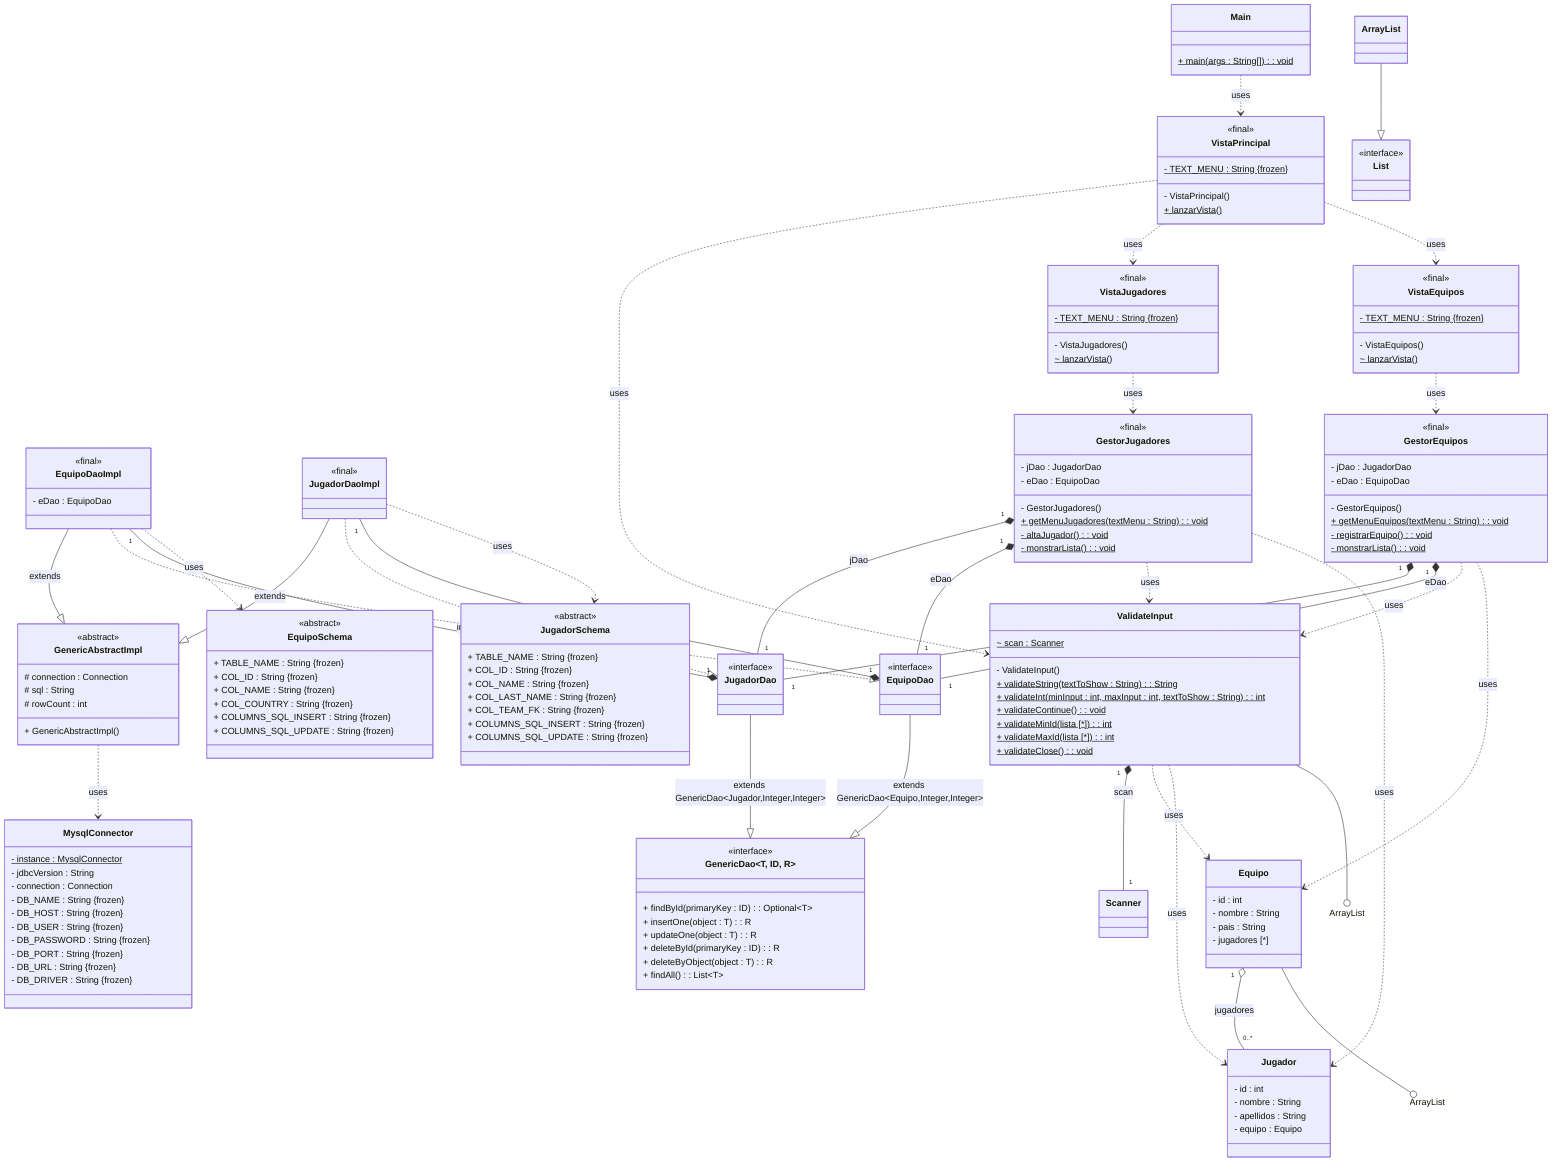 classDiagram
direction TB

class Equipo {
    - id : int
    - nombre : String
    - pais : String
    - jugadores [*]
}

class Jugador {
    - id : int
    - nombre : String
    - apellidos : String
    - equipo : Equipo
}

class GenericDao~T, ID, R~ {
    <<interface>>
    + findById(primaryKey : ID): Optional~T~
    + insertOne(object : T): R
    + updateOne(object : T): R
    + deleteById(primaryKey : ID): R
    + deleteByObject(object : T): R
    + findAll(): List~T~
}

class EquipoDao
<<interface>> EquipoDao

class JugadorDao
<<interface>> JugadorDao

class GenericAbstractImpl {
    <<abstract>>
    # connection : Connection
    # sql        : String
    # rowCount   : int
    + GenericAbstractImpl()
}

class EquipoDaoImpl {
    <<final>>
    - eDao : EquipoDao
}

class JugadorDaoImpl {
    <<final>>
}

class EquipoSchema {
    <<abstract>>
    + TABLE_NAME : String #123;frozen#125;
    + COL_ID : String #123;frozen#125;
    + COL_NAME : String #123;frozen#125;
    + COL_COUNTRY : String #123;frozen#125;
    + COLUMNS_SQL_INSERT : String #123;frozen#125;
    + COLUMNS_SQL_UPDATE : String #123;frozen#125;
}

class JugadorSchema {
    <<abstract>>
    + TABLE_NAME : String #123;frozen#125;
    + COL_ID : String #123;frozen#125;
    + COL_NAME : String #123;frozen#125;
    + COL_LAST_NAME : String #123;frozen#125;
    + COL_TEAM_FK : String #123;frozen#125;
    + COLUMNS_SQL_INSERT : String #123;frozen#125;
    + COLUMNS_SQL_UPDATE : String #123;frozen#125;
}

class GestorEquipos {
    <<final>>
    - jDao : JugadorDao
    - eDao : EquipoDao
    - GestorEquipos()
    + getMenuEquipos(textMenu : String): void$
    - registrarEquipo(): void$
    - monstrarLista(): void$
}

class GestorJugadores {
    <<final>>
    - jDao : JugadorDao
    - eDao : EquipoDao
    - GestorJugadores()
    + getMenuJugadores(textMenu : String): void$
    - altaJugador(): void$
    - monstrarLista(): void$
}

class ValidateInput {
    ~ scan : Scanner$
    - ValidateInput()
    + validateString(textToShow : String) : String$
    + validateInt(minInput : int, maxInput : int, textToShow : String) : int$
    + validateContinue() : void$
    + validateMinId(lista [*]) : int$
    + validateMaxId(lista [*]) : int$
    + validateClose() : void$
}

class MysqlConnector {
    - instance : MysqlConnector $
    - jdbcVersion : String
    - connection : Connection
    - DB_NAME : String      #123;frozen#125;
    - DB_HOST : String      #123;frozen#125;
    - DB_USER : String      #123;frozen#125;
    - DB_PASSWORD : String  #123;frozen#125;
    - DB_PORT : String      #123;frozen#125;
    - DB_URL : String       #123;frozen#125;
    - DB_DRIVER : String    #123;frozen#125;
}

class VistaEquipos {
    <<final>>
    - TEXT_MENU : String #123;frozen#125;$
    - VistaEquipos()
    ~ lanzarVista()$
}

class VistaJugadores {
    <<final>>
    - TEXT_MENU : String #123;frozen#125;$
    - VistaJugadores()
    ~ lanzarVista()$
}

class VistaPrincipal {
    <<final>>
    - TEXT_MENU : String #123;frozen#125;$
    - VistaPrincipal()
    + lanzarVista()$
}

class Main {
    + main(args : String[]) : void$
}

class List
<<interface>> List

class ArrayList



Equipo "1" o-- "0..*" Jugador : jugadores
Equipo --() ArrayList

ArrayList --|> List

EquipoDao --|> GenericDao   : extends GenericDao<<?>Equipo,Integer,Integer>
JugadorDao --|> GenericDao  : extends GenericDao<<?>Jugador,Integer,Integer>

EquipoDaoImpl --|> GenericAbstractImpl  : extends
JugadorDaoImpl --|> GenericAbstractImpl : extends

EquipoDaoImpl ..|> EquipoDao    : implements
JugadorDaoImpl ..|> JugadorDao  : implements

EquipoDaoImpl "1" --* "1" JugadorDao : jDao
JugadorDaoImpl "1" --* "1" EquipoDao : eDao

GenericAbstractImpl ..> MysqlConnector : uses

EquipoDaoImpl ..> EquipoSchema      : uses
JugadorDaoImpl ..> JugadorSchema    : uses

GestorEquipos "1" *-- "1" JugadorDao    : jDao
GestorEquipos "1" *-- "1" EquipoDao     : eDao
GestorEquipos ..> ValidateInput : uses
GestorEquipos ..> Equipo        : uses

GestorJugadores "1" *-- "1" JugadorDao  : jDao
GestorJugadores "1" *-- "1" EquipoDao   : eDao
GestorJugadores ..> ValidateInput   : uses
GestorJugadores ..> Jugador         : uses

VistaEquipos ..> GestorEquipos : uses
VistaJugadores ..> GestorJugadores  : uses
VistaPrincipal ..> ValidateInput    : uses
VistaPrincipal ..> VistaJugadores   : uses
VistaPrincipal ..> VistaEquipos     : uses

ValidateInput "1" *-- "1" Scanner   : scan
ValidateInput ..> Equipo    : uses
ValidateInput ..> Jugador   : uses
ValidateInput --() ArrayList

Main ..> VistaPrincipal : uses